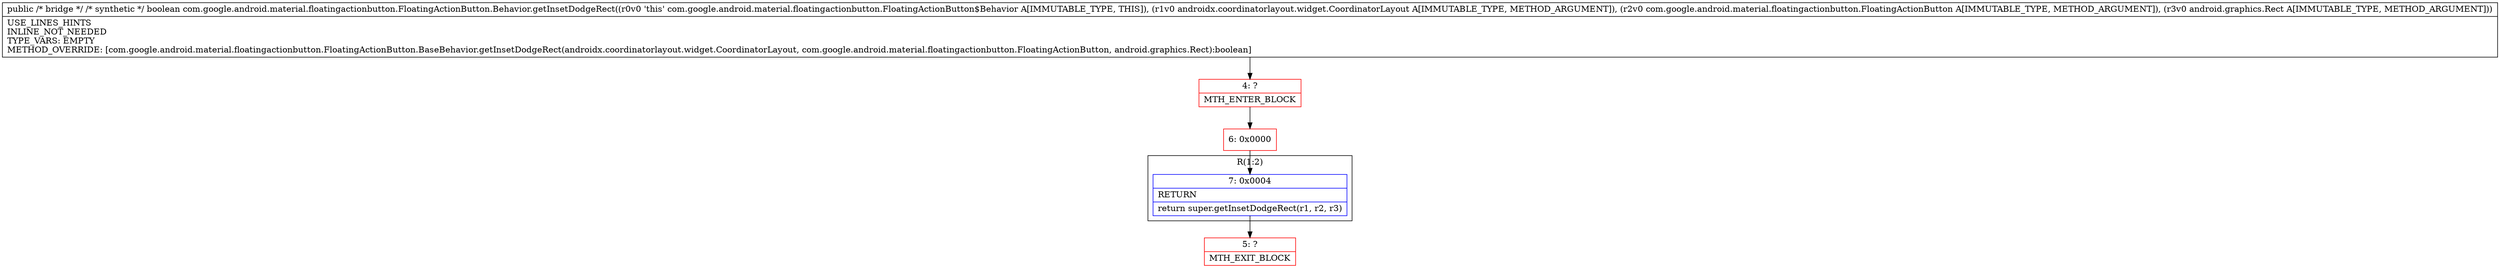 digraph "CFG forcom.google.android.material.floatingactionbutton.FloatingActionButton.Behavior.getInsetDodgeRect(Landroidx\/coordinatorlayout\/widget\/CoordinatorLayout;Lcom\/google\/android\/material\/floatingactionbutton\/FloatingActionButton;Landroid\/graphics\/Rect;)Z" {
subgraph cluster_Region_2008979955 {
label = "R(1:2)";
node [shape=record,color=blue];
Node_7 [shape=record,label="{7\:\ 0x0004|RETURN\l|return super.getInsetDodgeRect(r1, r2, r3)\l}"];
}
Node_4 [shape=record,color=red,label="{4\:\ ?|MTH_ENTER_BLOCK\l}"];
Node_6 [shape=record,color=red,label="{6\:\ 0x0000}"];
Node_5 [shape=record,color=red,label="{5\:\ ?|MTH_EXIT_BLOCK\l}"];
MethodNode[shape=record,label="{public \/* bridge *\/ \/* synthetic *\/ boolean com.google.android.material.floatingactionbutton.FloatingActionButton.Behavior.getInsetDodgeRect((r0v0 'this' com.google.android.material.floatingactionbutton.FloatingActionButton$Behavior A[IMMUTABLE_TYPE, THIS]), (r1v0 androidx.coordinatorlayout.widget.CoordinatorLayout A[IMMUTABLE_TYPE, METHOD_ARGUMENT]), (r2v0 com.google.android.material.floatingactionbutton.FloatingActionButton A[IMMUTABLE_TYPE, METHOD_ARGUMENT]), (r3v0 android.graphics.Rect A[IMMUTABLE_TYPE, METHOD_ARGUMENT]))  | USE_LINES_HINTS\lINLINE_NOT_NEEDED\lTYPE_VARS: EMPTY\lMETHOD_OVERRIDE: [com.google.android.material.floatingactionbutton.FloatingActionButton.BaseBehavior.getInsetDodgeRect(androidx.coordinatorlayout.widget.CoordinatorLayout, com.google.android.material.floatingactionbutton.FloatingActionButton, android.graphics.Rect):boolean]\l}"];
MethodNode -> Node_4;Node_7 -> Node_5;
Node_4 -> Node_6;
Node_6 -> Node_7;
}

